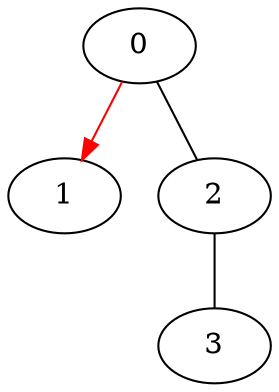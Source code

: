 // network test graph
digraph
{
	0 []
	1 []
	2 []
	3 []
	0 -> 1 [dir=forward,color=red]
	0 -> 2 [dir=none]
	2 -> 3 [dir=none]
}